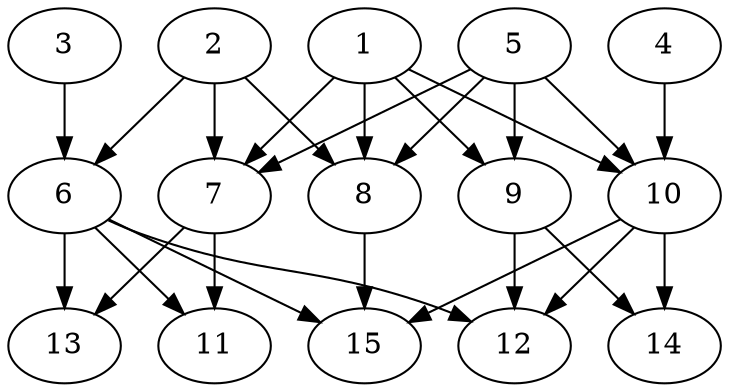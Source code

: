 // DAG automatically generated by daggen at Thu Oct  3 13:59:27 2019
// ./daggen --dot -n 15 --ccr 0.3 --fat 0.7 --regular 0.9 --density 0.6 --mindata 5242880 --maxdata 52428800 
digraph G {
  1 [size="84046507", alpha="0.07", expect_size="25213952"] 
  1 -> 7 [size ="25213952"]
  1 -> 8 [size ="25213952"]
  1 -> 9 [size ="25213952"]
  1 -> 10 [size ="25213952"]
  2 [size="134417067", alpha="0.13", expect_size="40325120"] 
  2 -> 6 [size ="40325120"]
  2 -> 7 [size ="40325120"]
  2 -> 8 [size ="40325120"]
  3 [size="65563307", alpha="0.13", expect_size="19668992"] 
  3 -> 6 [size ="19668992"]
  4 [size="74110293", alpha="0.04", expect_size="22233088"] 
  4 -> 10 [size ="22233088"]
  5 [size="141120853", alpha="0.09", expect_size="42336256"] 
  5 -> 7 [size ="42336256"]
  5 -> 8 [size ="42336256"]
  5 -> 9 [size ="42336256"]
  5 -> 10 [size ="42336256"]
  6 [size="173277867", alpha="0.18", expect_size="51983360"] 
  6 -> 11 [size ="51983360"]
  6 -> 12 [size ="51983360"]
  6 -> 13 [size ="51983360"]
  6 -> 15 [size ="51983360"]
  7 [size="39536640", alpha="0.14", expect_size="11860992"] 
  7 -> 11 [size ="11860992"]
  7 -> 13 [size ="11860992"]
  8 [size="58501120", alpha="0.15", expect_size="17550336"] 
  8 -> 15 [size ="17550336"]
  9 [size="62208000", alpha="0.07", expect_size="18662400"] 
  9 -> 12 [size ="18662400"]
  9 -> 14 [size ="18662400"]
  10 [size="170448213", alpha="0.13", expect_size="51134464"] 
  10 -> 12 [size ="51134464"]
  10 -> 14 [size ="51134464"]
  10 -> 15 [size ="51134464"]
  11 [size="84101120", alpha="0.01", expect_size="25230336"] 
  12 [size="138004480", alpha="0.18", expect_size="41401344"] 
  13 [size="79131307", alpha="0.10", expect_size="23739392"] 
  14 [size="23476907", alpha="0.09", expect_size="7043072"] 
  15 [size="51329707", alpha="0.19", expect_size="15398912"] 
}
